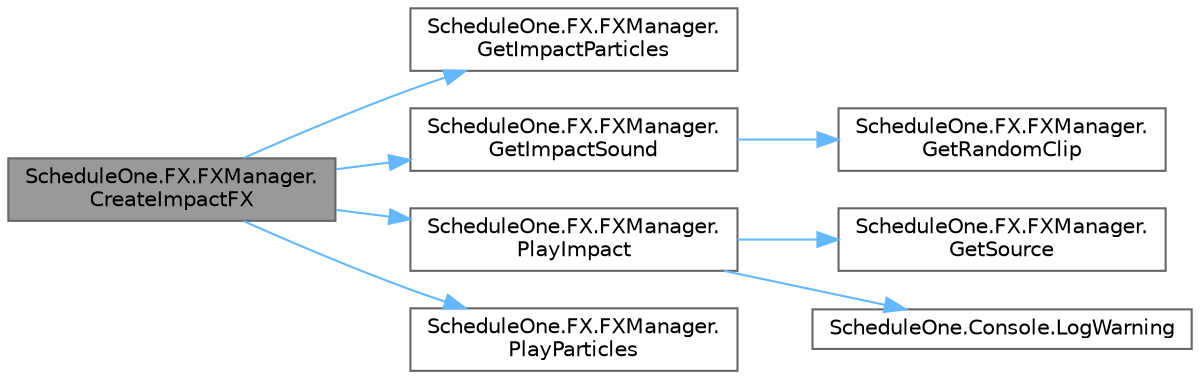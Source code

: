 digraph "ScheduleOne.FX.FXManager.CreateImpactFX"
{
 // LATEX_PDF_SIZE
  bgcolor="transparent";
  edge [fontname=Helvetica,fontsize=10,labelfontname=Helvetica,labelfontsize=10];
  node [fontname=Helvetica,fontsize=10,shape=box,height=0.2,width=0.4];
  rankdir="LR";
  Node1 [id="Node000001",label="ScheduleOne.FX.FXManager.\lCreateImpactFX",height=0.2,width=0.4,color="gray40", fillcolor="grey60", style="filled", fontcolor="black",tooltip=" "];
  Node1 -> Node2 [id="edge1_Node000001_Node000002",color="steelblue1",style="solid",tooltip=" "];
  Node2 [id="Node000002",label="ScheduleOne.FX.FXManager.\lGetImpactParticles",height=0.2,width=0.4,color="grey40", fillcolor="white", style="filled",URL="$class_schedule_one_1_1_f_x_1_1_f_x_manager.html#ad40ae0393db5f430531eac13995ee645",tooltip=" "];
  Node1 -> Node3 [id="edge2_Node000001_Node000003",color="steelblue1",style="solid",tooltip=" "];
  Node3 [id="Node000003",label="ScheduleOne.FX.FXManager.\lGetImpactSound",height=0.2,width=0.4,color="grey40", fillcolor="white", style="filled",URL="$class_schedule_one_1_1_f_x_1_1_f_x_manager.html#a3741cb569e3fc0d59d95daabdafb6b03",tooltip=" "];
  Node3 -> Node4 [id="edge3_Node000003_Node000004",color="steelblue1",style="solid",tooltip=" "];
  Node4 [id="Node000004",label="ScheduleOne.FX.FXManager.\lGetRandomClip",height=0.2,width=0.4,color="grey40", fillcolor="white", style="filled",URL="$class_schedule_one_1_1_f_x_1_1_f_x_manager.html#aeb1940f328b3bc4469f7068a5d99007c",tooltip=" "];
  Node1 -> Node5 [id="edge4_Node000001_Node000005",color="steelblue1",style="solid",tooltip=" "];
  Node5 [id="Node000005",label="ScheduleOne.FX.FXManager.\lPlayImpact",height=0.2,width=0.4,color="grey40", fillcolor="white", style="filled",URL="$class_schedule_one_1_1_f_x_1_1_f_x_manager.html#a18ab54ab84ea9b1ca8488a336fa4abca",tooltip=" "];
  Node5 -> Node6 [id="edge5_Node000005_Node000006",color="steelblue1",style="solid",tooltip=" "];
  Node6 [id="Node000006",label="ScheduleOne.FX.FXManager.\lGetSource",height=0.2,width=0.4,color="grey40", fillcolor="white", style="filled",URL="$class_schedule_one_1_1_f_x_1_1_f_x_manager.html#ac1d299234d97a5b8164891b4e1ff3c3b",tooltip=" "];
  Node5 -> Node7 [id="edge6_Node000005_Node000007",color="steelblue1",style="solid",tooltip=" "];
  Node7 [id="Node000007",label="ScheduleOne.Console.LogWarning",height=0.2,width=0.4,color="grey40", fillcolor="white", style="filled",URL="$class_schedule_one_1_1_console.html#a4af4a471d16b1029b44a8121bf41d45c",tooltip=" "];
  Node1 -> Node8 [id="edge7_Node000001_Node000008",color="steelblue1",style="solid",tooltip=" "];
  Node8 [id="Node000008",label="ScheduleOne.FX.FXManager.\lPlayParticles",height=0.2,width=0.4,color="grey40", fillcolor="white", style="filled",URL="$class_schedule_one_1_1_f_x_1_1_f_x_manager.html#a3ca6acc2db1ae03bc66acc248df5b90b",tooltip=" "];
}
